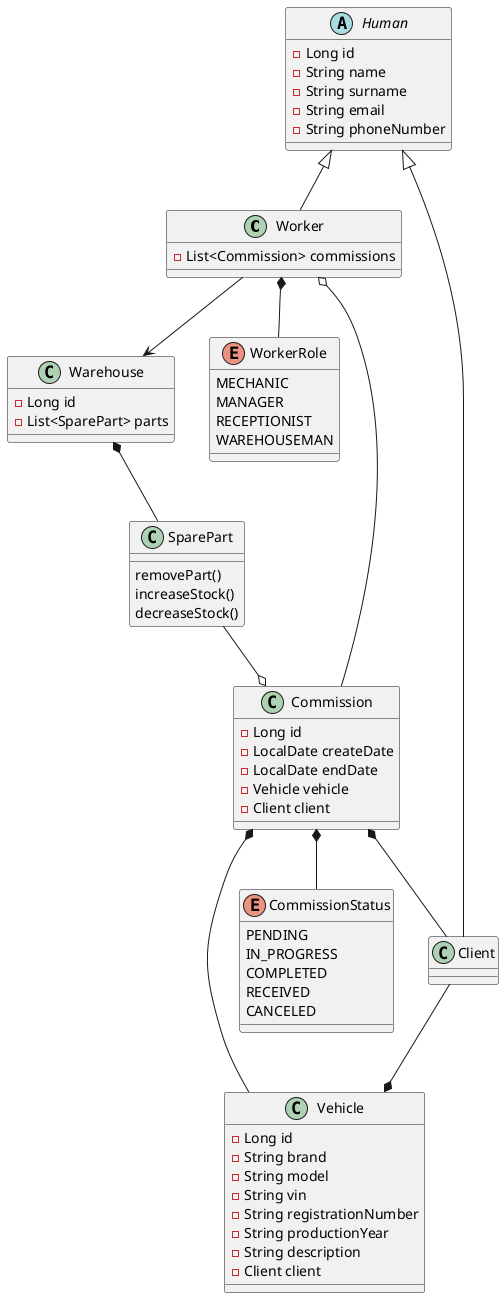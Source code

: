 @startuml
'https://plantuml.com/class-diagram

class Worker extends Human{
    - List<Commission> commissions
}

class Commission {
    - Long id
    - LocalDate createDate
    - LocalDate endDate
    - Vehicle vehicle
    - Client client

}


class Warehouse{
    - Long id
    - List<SparePart> parts
}

class SparePart {
    removePart()
    increaseStock()
    decreaseStock()
}

abstract class Human {
    - Long id
    - String name
    - String surname
    - String email
    - String phoneNumber
}



class Client  extends Human{

}

class Vehicle {
    - Long id
    - String brand
    - String model
    - String vin
    - String registrationNumber
    - String productionYear
    - String description
    - Client client
}



enum CommissionStatus{
    PENDING
    IN_PROGRESS
    COMPLETED
    RECEIVED
    CANCELED
}

enum WorkerRole {
    MECHANIC
    MANAGER
    RECEPTIONIST
    WAREHOUSEMAN
}




Commission --o Worker
Commission *-- Client
Commission *-- Vehicle
Commission *-- CommissionStatus
Worker --> Warehouse

Client --* Vehicle

Worker *-- WorkerRole

Warehouse *-- SparePart
SparePart --o Commission

@enduml